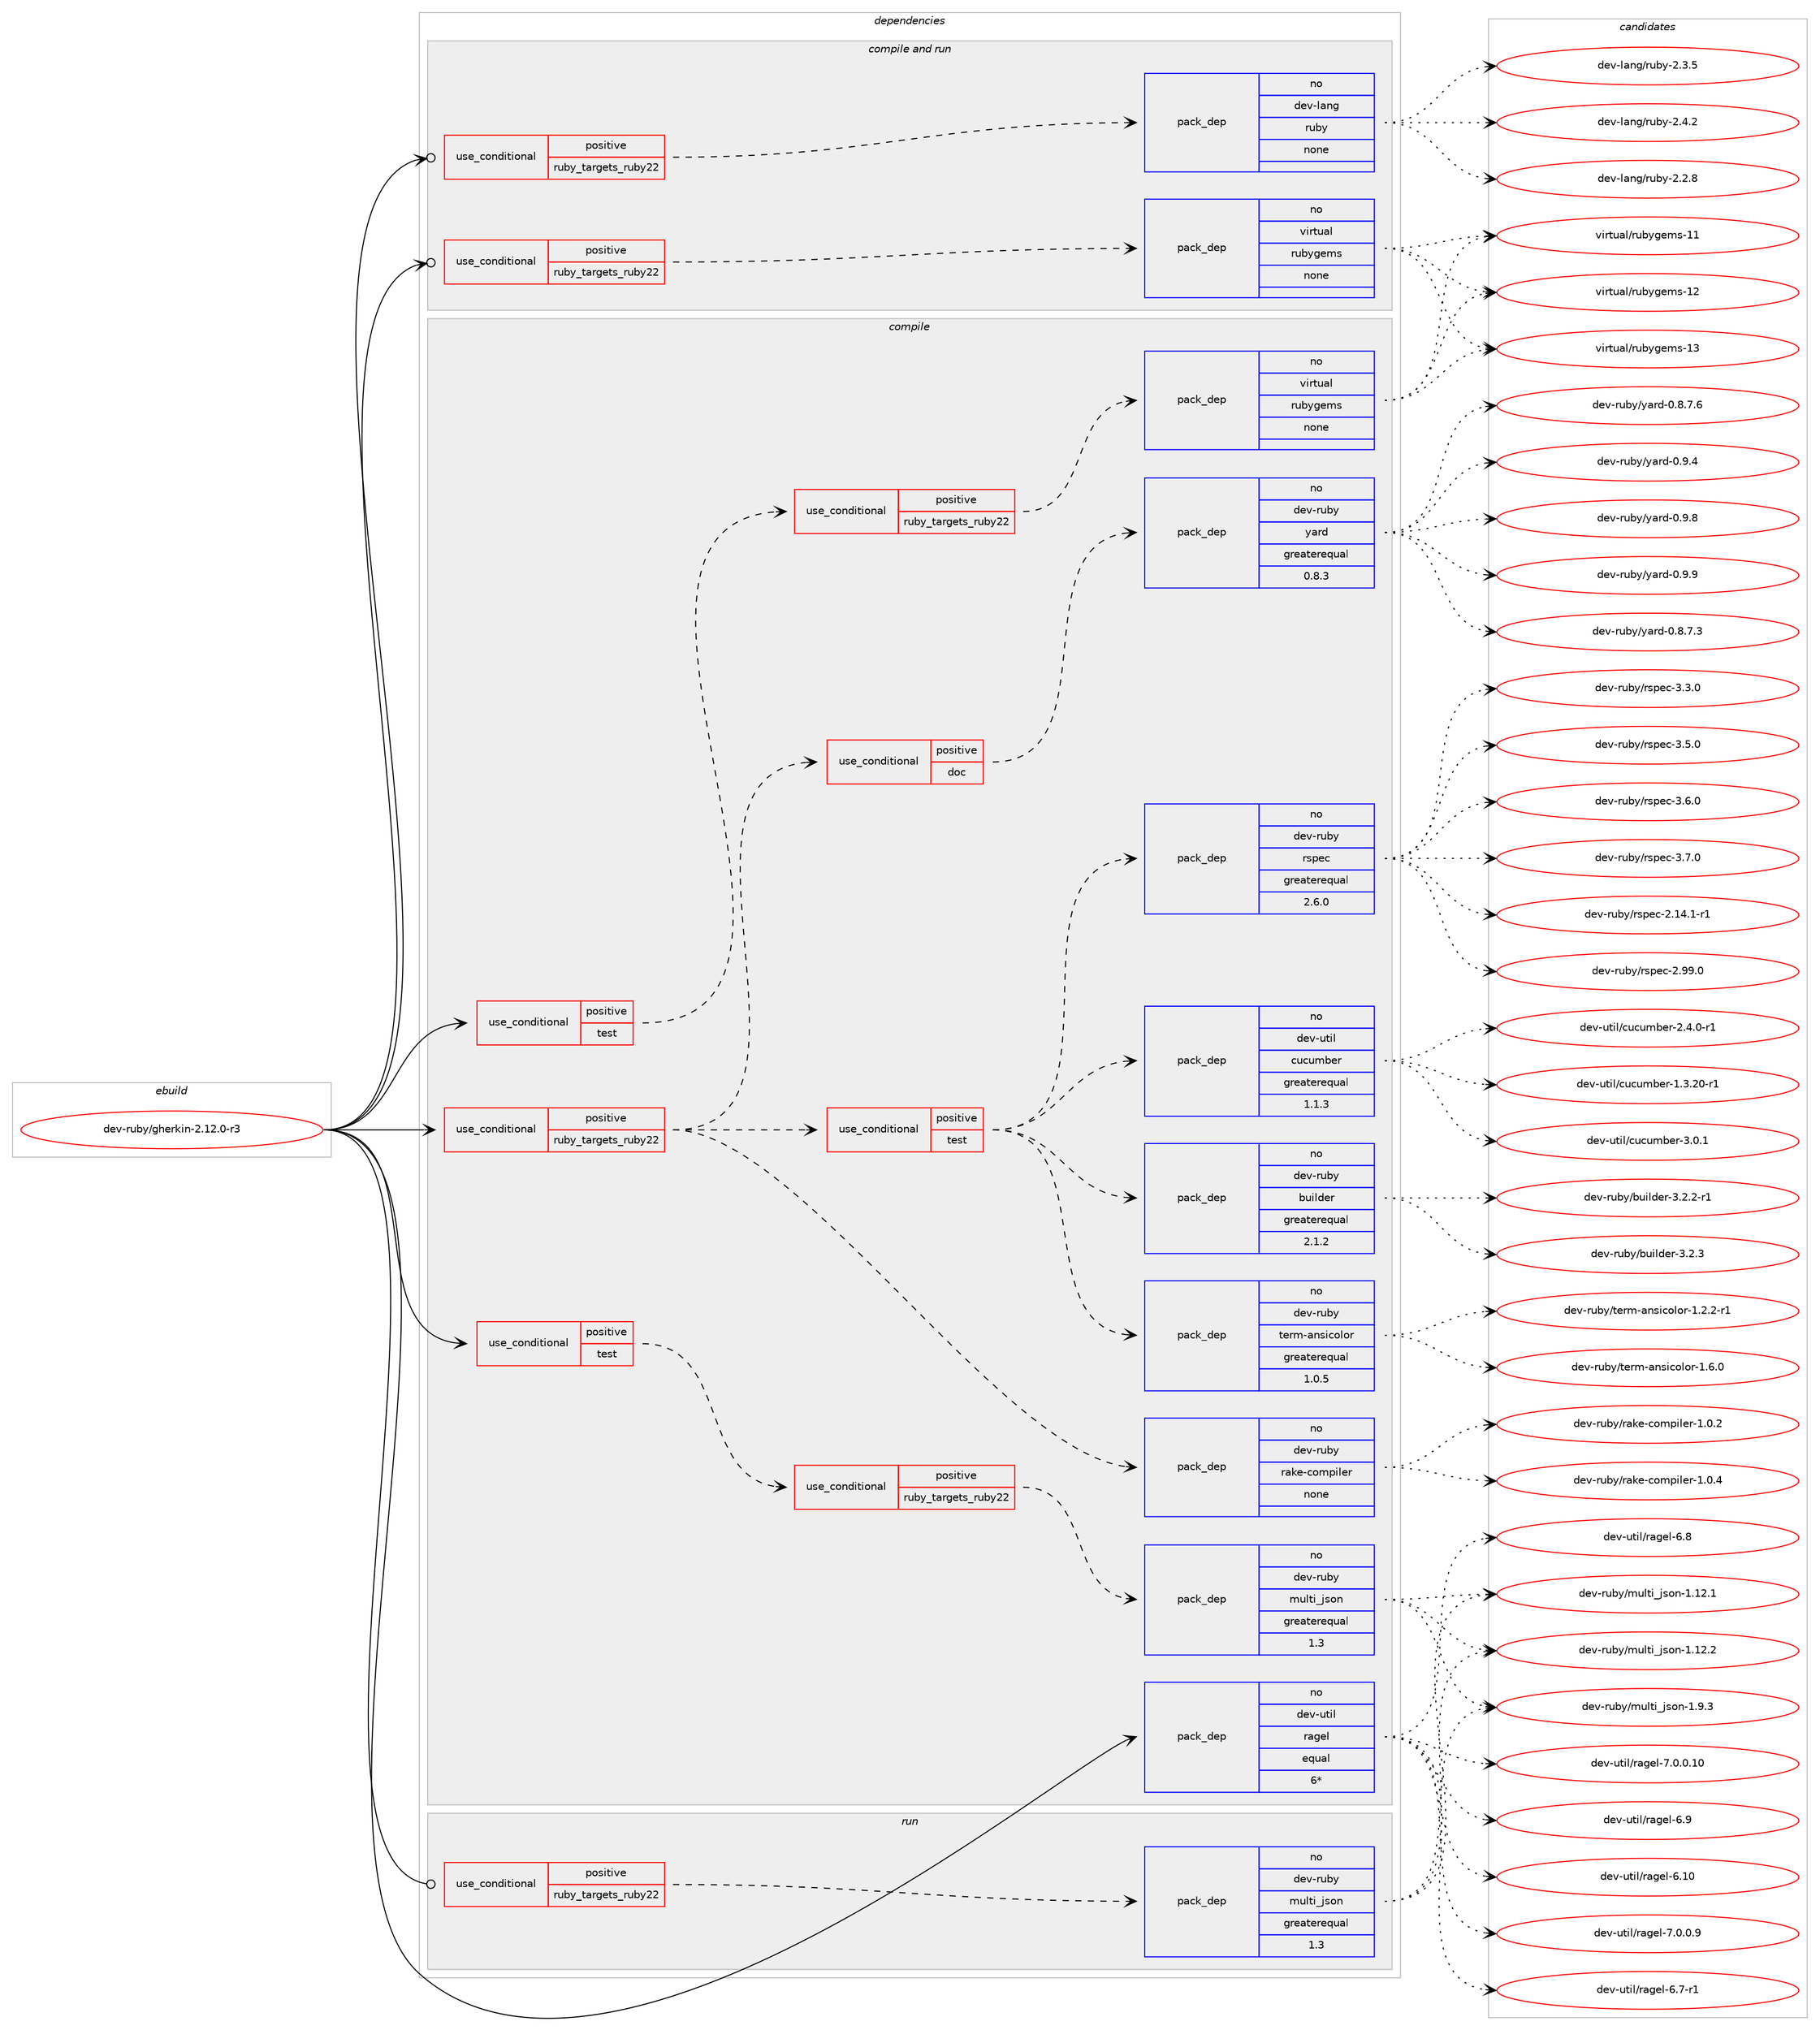 digraph prolog {

# *************
# Graph options
# *************

newrank=true;
concentrate=true;
compound=true;
graph [rankdir=LR,fontname=Helvetica,fontsize=10,ranksep=1.5];#, ranksep=2.5, nodesep=0.2];
edge  [arrowhead=vee];
node  [fontname=Helvetica,fontsize=10];

# **********
# The ebuild
# **********

subgraph cluster_leftcol {
color=gray;
rank=same;
label=<<i>ebuild</i>>;
id [label="dev-ruby/gherkin-2.12.0-r3", color=red, width=4, href="../dev-ruby/gherkin-2.12.0-r3.svg"];
}

# ****************
# The dependencies
# ****************

subgraph cluster_midcol {
color=gray;
label=<<i>dependencies</i>>;
subgraph cluster_compile {
fillcolor="#eeeeee";
style=filled;
label=<<i>compile</i>>;
subgraph cond57730 {
dependency240044 [label=<<TABLE BORDER="0" CELLBORDER="1" CELLSPACING="0" CELLPADDING="4"><TR><TD ROWSPAN="3" CELLPADDING="10">use_conditional</TD></TR><TR><TD>positive</TD></TR><TR><TD>ruby_targets_ruby22</TD></TR></TABLE>>, shape=none, color=red];
subgraph pack178237 {
dependency240045 [label=<<TABLE BORDER="0" CELLBORDER="1" CELLSPACING="0" CELLPADDING="4" WIDTH="220"><TR><TD ROWSPAN="6" CELLPADDING="30">pack_dep</TD></TR><TR><TD WIDTH="110">no</TD></TR><TR><TD>dev-ruby</TD></TR><TR><TD>rake-compiler</TD></TR><TR><TD>none</TD></TR><TR><TD></TD></TR></TABLE>>, shape=none, color=blue];
}
dependency240044:e -> dependency240045:w [weight=20,style="dashed",arrowhead="vee"];
subgraph cond57731 {
dependency240046 [label=<<TABLE BORDER="0" CELLBORDER="1" CELLSPACING="0" CELLPADDING="4"><TR><TD ROWSPAN="3" CELLPADDING="10">use_conditional</TD></TR><TR><TD>positive</TD></TR><TR><TD>test</TD></TR></TABLE>>, shape=none, color=red];
subgraph pack178238 {
dependency240047 [label=<<TABLE BORDER="0" CELLBORDER="1" CELLSPACING="0" CELLPADDING="4" WIDTH="220"><TR><TD ROWSPAN="6" CELLPADDING="30">pack_dep</TD></TR><TR><TD WIDTH="110">no</TD></TR><TR><TD>dev-ruby</TD></TR><TR><TD>builder</TD></TR><TR><TD>greaterequal</TD></TR><TR><TD>2.1.2</TD></TR></TABLE>>, shape=none, color=blue];
}
dependency240046:e -> dependency240047:w [weight=20,style="dashed",arrowhead="vee"];
subgraph pack178239 {
dependency240048 [label=<<TABLE BORDER="0" CELLBORDER="1" CELLSPACING="0" CELLPADDING="4" WIDTH="220"><TR><TD ROWSPAN="6" CELLPADDING="30">pack_dep</TD></TR><TR><TD WIDTH="110">no</TD></TR><TR><TD>dev-util</TD></TR><TR><TD>cucumber</TD></TR><TR><TD>greaterequal</TD></TR><TR><TD>1.1.3</TD></TR></TABLE>>, shape=none, color=blue];
}
dependency240046:e -> dependency240048:w [weight=20,style="dashed",arrowhead="vee"];
subgraph pack178240 {
dependency240049 [label=<<TABLE BORDER="0" CELLBORDER="1" CELLSPACING="0" CELLPADDING="4" WIDTH="220"><TR><TD ROWSPAN="6" CELLPADDING="30">pack_dep</TD></TR><TR><TD WIDTH="110">no</TD></TR><TR><TD>dev-ruby</TD></TR><TR><TD>rspec</TD></TR><TR><TD>greaterequal</TD></TR><TR><TD>2.6.0</TD></TR></TABLE>>, shape=none, color=blue];
}
dependency240046:e -> dependency240049:w [weight=20,style="dashed",arrowhead="vee"];
subgraph pack178241 {
dependency240050 [label=<<TABLE BORDER="0" CELLBORDER="1" CELLSPACING="0" CELLPADDING="4" WIDTH="220"><TR><TD ROWSPAN="6" CELLPADDING="30">pack_dep</TD></TR><TR><TD WIDTH="110">no</TD></TR><TR><TD>dev-ruby</TD></TR><TR><TD>term-ansicolor</TD></TR><TR><TD>greaterequal</TD></TR><TR><TD>1.0.5</TD></TR></TABLE>>, shape=none, color=blue];
}
dependency240046:e -> dependency240050:w [weight=20,style="dashed",arrowhead="vee"];
}
dependency240044:e -> dependency240046:w [weight=20,style="dashed",arrowhead="vee"];
subgraph cond57732 {
dependency240051 [label=<<TABLE BORDER="0" CELLBORDER="1" CELLSPACING="0" CELLPADDING="4"><TR><TD ROWSPAN="3" CELLPADDING="10">use_conditional</TD></TR><TR><TD>positive</TD></TR><TR><TD>doc</TD></TR></TABLE>>, shape=none, color=red];
subgraph pack178242 {
dependency240052 [label=<<TABLE BORDER="0" CELLBORDER="1" CELLSPACING="0" CELLPADDING="4" WIDTH="220"><TR><TD ROWSPAN="6" CELLPADDING="30">pack_dep</TD></TR><TR><TD WIDTH="110">no</TD></TR><TR><TD>dev-ruby</TD></TR><TR><TD>yard</TD></TR><TR><TD>greaterequal</TD></TR><TR><TD>0.8.3</TD></TR></TABLE>>, shape=none, color=blue];
}
dependency240051:e -> dependency240052:w [weight=20,style="dashed",arrowhead="vee"];
}
dependency240044:e -> dependency240051:w [weight=20,style="dashed",arrowhead="vee"];
}
id:e -> dependency240044:w [weight=20,style="solid",arrowhead="vee"];
subgraph cond57733 {
dependency240053 [label=<<TABLE BORDER="0" CELLBORDER="1" CELLSPACING="0" CELLPADDING="4"><TR><TD ROWSPAN="3" CELLPADDING="10">use_conditional</TD></TR><TR><TD>positive</TD></TR><TR><TD>test</TD></TR></TABLE>>, shape=none, color=red];
subgraph cond57734 {
dependency240054 [label=<<TABLE BORDER="0" CELLBORDER="1" CELLSPACING="0" CELLPADDING="4"><TR><TD ROWSPAN="3" CELLPADDING="10">use_conditional</TD></TR><TR><TD>positive</TD></TR><TR><TD>ruby_targets_ruby22</TD></TR></TABLE>>, shape=none, color=red];
subgraph pack178243 {
dependency240055 [label=<<TABLE BORDER="0" CELLBORDER="1" CELLSPACING="0" CELLPADDING="4" WIDTH="220"><TR><TD ROWSPAN="6" CELLPADDING="30">pack_dep</TD></TR><TR><TD WIDTH="110">no</TD></TR><TR><TD>dev-ruby</TD></TR><TR><TD>multi_json</TD></TR><TR><TD>greaterequal</TD></TR><TR><TD>1.3</TD></TR></TABLE>>, shape=none, color=blue];
}
dependency240054:e -> dependency240055:w [weight=20,style="dashed",arrowhead="vee"];
}
dependency240053:e -> dependency240054:w [weight=20,style="dashed",arrowhead="vee"];
}
id:e -> dependency240053:w [weight=20,style="solid",arrowhead="vee"];
subgraph cond57735 {
dependency240056 [label=<<TABLE BORDER="0" CELLBORDER="1" CELLSPACING="0" CELLPADDING="4"><TR><TD ROWSPAN="3" CELLPADDING="10">use_conditional</TD></TR><TR><TD>positive</TD></TR><TR><TD>test</TD></TR></TABLE>>, shape=none, color=red];
subgraph cond57736 {
dependency240057 [label=<<TABLE BORDER="0" CELLBORDER="1" CELLSPACING="0" CELLPADDING="4"><TR><TD ROWSPAN="3" CELLPADDING="10">use_conditional</TD></TR><TR><TD>positive</TD></TR><TR><TD>ruby_targets_ruby22</TD></TR></TABLE>>, shape=none, color=red];
subgraph pack178244 {
dependency240058 [label=<<TABLE BORDER="0" CELLBORDER="1" CELLSPACING="0" CELLPADDING="4" WIDTH="220"><TR><TD ROWSPAN="6" CELLPADDING="30">pack_dep</TD></TR><TR><TD WIDTH="110">no</TD></TR><TR><TD>virtual</TD></TR><TR><TD>rubygems</TD></TR><TR><TD>none</TD></TR><TR><TD></TD></TR></TABLE>>, shape=none, color=blue];
}
dependency240057:e -> dependency240058:w [weight=20,style="dashed",arrowhead="vee"];
}
dependency240056:e -> dependency240057:w [weight=20,style="dashed",arrowhead="vee"];
}
id:e -> dependency240056:w [weight=20,style="solid",arrowhead="vee"];
subgraph pack178245 {
dependency240059 [label=<<TABLE BORDER="0" CELLBORDER="1" CELLSPACING="0" CELLPADDING="4" WIDTH="220"><TR><TD ROWSPAN="6" CELLPADDING="30">pack_dep</TD></TR><TR><TD WIDTH="110">no</TD></TR><TR><TD>dev-util</TD></TR><TR><TD>ragel</TD></TR><TR><TD>equal</TD></TR><TR><TD>6*</TD></TR></TABLE>>, shape=none, color=blue];
}
id:e -> dependency240059:w [weight=20,style="solid",arrowhead="vee"];
}
subgraph cluster_compileandrun {
fillcolor="#eeeeee";
style=filled;
label=<<i>compile and run</i>>;
subgraph cond57737 {
dependency240060 [label=<<TABLE BORDER="0" CELLBORDER="1" CELLSPACING="0" CELLPADDING="4"><TR><TD ROWSPAN="3" CELLPADDING="10">use_conditional</TD></TR><TR><TD>positive</TD></TR><TR><TD>ruby_targets_ruby22</TD></TR></TABLE>>, shape=none, color=red];
subgraph pack178246 {
dependency240061 [label=<<TABLE BORDER="0" CELLBORDER="1" CELLSPACING="0" CELLPADDING="4" WIDTH="220"><TR><TD ROWSPAN="6" CELLPADDING="30">pack_dep</TD></TR><TR><TD WIDTH="110">no</TD></TR><TR><TD>dev-lang</TD></TR><TR><TD>ruby</TD></TR><TR><TD>none</TD></TR><TR><TD></TD></TR></TABLE>>, shape=none, color=blue];
}
dependency240060:e -> dependency240061:w [weight=20,style="dashed",arrowhead="vee"];
}
id:e -> dependency240060:w [weight=20,style="solid",arrowhead="odotvee"];
subgraph cond57738 {
dependency240062 [label=<<TABLE BORDER="0" CELLBORDER="1" CELLSPACING="0" CELLPADDING="4"><TR><TD ROWSPAN="3" CELLPADDING="10">use_conditional</TD></TR><TR><TD>positive</TD></TR><TR><TD>ruby_targets_ruby22</TD></TR></TABLE>>, shape=none, color=red];
subgraph pack178247 {
dependency240063 [label=<<TABLE BORDER="0" CELLBORDER="1" CELLSPACING="0" CELLPADDING="4" WIDTH="220"><TR><TD ROWSPAN="6" CELLPADDING="30">pack_dep</TD></TR><TR><TD WIDTH="110">no</TD></TR><TR><TD>virtual</TD></TR><TR><TD>rubygems</TD></TR><TR><TD>none</TD></TR><TR><TD></TD></TR></TABLE>>, shape=none, color=blue];
}
dependency240062:e -> dependency240063:w [weight=20,style="dashed",arrowhead="vee"];
}
id:e -> dependency240062:w [weight=20,style="solid",arrowhead="odotvee"];
}
subgraph cluster_run {
fillcolor="#eeeeee";
style=filled;
label=<<i>run</i>>;
subgraph cond57739 {
dependency240064 [label=<<TABLE BORDER="0" CELLBORDER="1" CELLSPACING="0" CELLPADDING="4"><TR><TD ROWSPAN="3" CELLPADDING="10">use_conditional</TD></TR><TR><TD>positive</TD></TR><TR><TD>ruby_targets_ruby22</TD></TR></TABLE>>, shape=none, color=red];
subgraph pack178248 {
dependency240065 [label=<<TABLE BORDER="0" CELLBORDER="1" CELLSPACING="0" CELLPADDING="4" WIDTH="220"><TR><TD ROWSPAN="6" CELLPADDING="30">pack_dep</TD></TR><TR><TD WIDTH="110">no</TD></TR><TR><TD>dev-ruby</TD></TR><TR><TD>multi_json</TD></TR><TR><TD>greaterequal</TD></TR><TR><TD>1.3</TD></TR></TABLE>>, shape=none, color=blue];
}
dependency240064:e -> dependency240065:w [weight=20,style="dashed",arrowhead="vee"];
}
id:e -> dependency240064:w [weight=20,style="solid",arrowhead="odot"];
}
}

# **************
# The candidates
# **************

subgraph cluster_choices {
rank=same;
color=gray;
label=<<i>candidates</i>>;

subgraph choice178237 {
color=black;
nodesep=1;
choice100101118451141179812147114971071014599111109112105108101114454946484650 [label="dev-ruby/rake-compiler-1.0.2", color=red, width=4,href="../dev-ruby/rake-compiler-1.0.2.svg"];
choice100101118451141179812147114971071014599111109112105108101114454946484652 [label="dev-ruby/rake-compiler-1.0.4", color=red, width=4,href="../dev-ruby/rake-compiler-1.0.4.svg"];
dependency240045:e -> choice100101118451141179812147114971071014599111109112105108101114454946484650:w [style=dotted,weight="100"];
dependency240045:e -> choice100101118451141179812147114971071014599111109112105108101114454946484652:w [style=dotted,weight="100"];
}
subgraph choice178238 {
color=black;
nodesep=1;
choice100101118451141179812147981171051081001011144551465046504511449 [label="dev-ruby/builder-3.2.2-r1", color=red, width=4,href="../dev-ruby/builder-3.2.2-r1.svg"];
choice10010111845114117981214798117105108100101114455146504651 [label="dev-ruby/builder-3.2.3", color=red, width=4,href="../dev-ruby/builder-3.2.3.svg"];
dependency240047:e -> choice100101118451141179812147981171051081001011144551465046504511449:w [style=dotted,weight="100"];
dependency240047:e -> choice10010111845114117981214798117105108100101114455146504651:w [style=dotted,weight="100"];
}
subgraph choice178239 {
color=black;
nodesep=1;
choice1001011184511711610510847991179911710998101114454946514650484511449 [label="dev-util/cucumber-1.3.20-r1", color=red, width=4,href="../dev-util/cucumber-1.3.20-r1.svg"];
choice10010111845117116105108479911799117109981011144550465246484511449 [label="dev-util/cucumber-2.4.0-r1", color=red, width=4,href="../dev-util/cucumber-2.4.0-r1.svg"];
choice1001011184511711610510847991179911710998101114455146484649 [label="dev-util/cucumber-3.0.1", color=red, width=4,href="../dev-util/cucumber-3.0.1.svg"];
dependency240048:e -> choice1001011184511711610510847991179911710998101114454946514650484511449:w [style=dotted,weight="100"];
dependency240048:e -> choice10010111845117116105108479911799117109981011144550465246484511449:w [style=dotted,weight="100"];
dependency240048:e -> choice1001011184511711610510847991179911710998101114455146484649:w [style=dotted,weight="100"];
}
subgraph choice178240 {
color=black;
nodesep=1;
choice10010111845114117981214711411511210199455046495246494511449 [label="dev-ruby/rspec-2.14.1-r1", color=red, width=4,href="../dev-ruby/rspec-2.14.1-r1.svg"];
choice1001011184511411798121471141151121019945504657574648 [label="dev-ruby/rspec-2.99.0", color=red, width=4,href="../dev-ruby/rspec-2.99.0.svg"];
choice10010111845114117981214711411511210199455146514648 [label="dev-ruby/rspec-3.3.0", color=red, width=4,href="../dev-ruby/rspec-3.3.0.svg"];
choice10010111845114117981214711411511210199455146534648 [label="dev-ruby/rspec-3.5.0", color=red, width=4,href="../dev-ruby/rspec-3.5.0.svg"];
choice10010111845114117981214711411511210199455146544648 [label="dev-ruby/rspec-3.6.0", color=red, width=4,href="../dev-ruby/rspec-3.6.0.svg"];
choice10010111845114117981214711411511210199455146554648 [label="dev-ruby/rspec-3.7.0", color=red, width=4,href="../dev-ruby/rspec-3.7.0.svg"];
dependency240049:e -> choice10010111845114117981214711411511210199455046495246494511449:w [style=dotted,weight="100"];
dependency240049:e -> choice1001011184511411798121471141151121019945504657574648:w [style=dotted,weight="100"];
dependency240049:e -> choice10010111845114117981214711411511210199455146514648:w [style=dotted,weight="100"];
dependency240049:e -> choice10010111845114117981214711411511210199455146534648:w [style=dotted,weight="100"];
dependency240049:e -> choice10010111845114117981214711411511210199455146544648:w [style=dotted,weight="100"];
dependency240049:e -> choice10010111845114117981214711411511210199455146554648:w [style=dotted,weight="100"];
}
subgraph choice178241 {
color=black;
nodesep=1;
choice1001011184511411798121471161011141094597110115105991111081111144549465046504511449 [label="dev-ruby/term-ansicolor-1.2.2-r1", color=red, width=4,href="../dev-ruby/term-ansicolor-1.2.2-r1.svg"];
choice100101118451141179812147116101114109459711011510599111108111114454946544648 [label="dev-ruby/term-ansicolor-1.6.0", color=red, width=4,href="../dev-ruby/term-ansicolor-1.6.0.svg"];
dependency240050:e -> choice1001011184511411798121471161011141094597110115105991111081111144549465046504511449:w [style=dotted,weight="100"];
dependency240050:e -> choice100101118451141179812147116101114109459711011510599111108111114454946544648:w [style=dotted,weight="100"];
}
subgraph choice178242 {
color=black;
nodesep=1;
choice100101118451141179812147121971141004548465646554651 [label="dev-ruby/yard-0.8.7.3", color=red, width=4,href="../dev-ruby/yard-0.8.7.3.svg"];
choice100101118451141179812147121971141004548465646554654 [label="dev-ruby/yard-0.8.7.6", color=red, width=4,href="../dev-ruby/yard-0.8.7.6.svg"];
choice10010111845114117981214712197114100454846574652 [label="dev-ruby/yard-0.9.4", color=red, width=4,href="../dev-ruby/yard-0.9.4.svg"];
choice10010111845114117981214712197114100454846574656 [label="dev-ruby/yard-0.9.8", color=red, width=4,href="../dev-ruby/yard-0.9.8.svg"];
choice10010111845114117981214712197114100454846574657 [label="dev-ruby/yard-0.9.9", color=red, width=4,href="../dev-ruby/yard-0.9.9.svg"];
dependency240052:e -> choice100101118451141179812147121971141004548465646554651:w [style=dotted,weight="100"];
dependency240052:e -> choice100101118451141179812147121971141004548465646554654:w [style=dotted,weight="100"];
dependency240052:e -> choice10010111845114117981214712197114100454846574652:w [style=dotted,weight="100"];
dependency240052:e -> choice10010111845114117981214712197114100454846574656:w [style=dotted,weight="100"];
dependency240052:e -> choice10010111845114117981214712197114100454846574657:w [style=dotted,weight="100"];
}
subgraph choice178243 {
color=black;
nodesep=1;
choice1001011184511411798121471091171081161059510611511111045494649504649 [label="dev-ruby/multi_json-1.12.1", color=red, width=4,href="../dev-ruby/multi_json-1.12.1.svg"];
choice1001011184511411798121471091171081161059510611511111045494649504650 [label="dev-ruby/multi_json-1.12.2", color=red, width=4,href="../dev-ruby/multi_json-1.12.2.svg"];
choice10010111845114117981214710911710811610595106115111110454946574651 [label="dev-ruby/multi_json-1.9.3", color=red, width=4,href="../dev-ruby/multi_json-1.9.3.svg"];
dependency240055:e -> choice1001011184511411798121471091171081161059510611511111045494649504649:w [style=dotted,weight="100"];
dependency240055:e -> choice1001011184511411798121471091171081161059510611511111045494649504650:w [style=dotted,weight="100"];
dependency240055:e -> choice10010111845114117981214710911710811610595106115111110454946574651:w [style=dotted,weight="100"];
}
subgraph choice178244 {
color=black;
nodesep=1;
choice118105114116117971084711411798121103101109115454949 [label="virtual/rubygems-11", color=red, width=4,href="../virtual/rubygems-11.svg"];
choice118105114116117971084711411798121103101109115454950 [label="virtual/rubygems-12", color=red, width=4,href="../virtual/rubygems-12.svg"];
choice118105114116117971084711411798121103101109115454951 [label="virtual/rubygems-13", color=red, width=4,href="../virtual/rubygems-13.svg"];
dependency240058:e -> choice118105114116117971084711411798121103101109115454949:w [style=dotted,weight="100"];
dependency240058:e -> choice118105114116117971084711411798121103101109115454950:w [style=dotted,weight="100"];
dependency240058:e -> choice118105114116117971084711411798121103101109115454951:w [style=dotted,weight="100"];
}
subgraph choice178245 {
color=black;
nodesep=1;
choice1001011184511711610510847114971031011084554464948 [label="dev-util/ragel-6.10", color=red, width=4,href="../dev-util/ragel-6.10.svg"];
choice100101118451171161051084711497103101108455446554511449 [label="dev-util/ragel-6.7-r1", color=red, width=4,href="../dev-util/ragel-6.7-r1.svg"];
choice10010111845117116105108471149710310110845544656 [label="dev-util/ragel-6.8", color=red, width=4,href="../dev-util/ragel-6.8.svg"];
choice10010111845117116105108471149710310110845544657 [label="dev-util/ragel-6.9", color=red, width=4,href="../dev-util/ragel-6.9.svg"];
choice100101118451171161051084711497103101108455546484648464948 [label="dev-util/ragel-7.0.0.10", color=red, width=4,href="../dev-util/ragel-7.0.0.10.svg"];
choice1001011184511711610510847114971031011084555464846484657 [label="dev-util/ragel-7.0.0.9", color=red, width=4,href="../dev-util/ragel-7.0.0.9.svg"];
dependency240059:e -> choice1001011184511711610510847114971031011084554464948:w [style=dotted,weight="100"];
dependency240059:e -> choice100101118451171161051084711497103101108455446554511449:w [style=dotted,weight="100"];
dependency240059:e -> choice10010111845117116105108471149710310110845544656:w [style=dotted,weight="100"];
dependency240059:e -> choice10010111845117116105108471149710310110845544657:w [style=dotted,weight="100"];
dependency240059:e -> choice100101118451171161051084711497103101108455546484648464948:w [style=dotted,weight="100"];
dependency240059:e -> choice1001011184511711610510847114971031011084555464846484657:w [style=dotted,weight="100"];
}
subgraph choice178246 {
color=black;
nodesep=1;
choice10010111845108971101034711411798121455046504656 [label="dev-lang/ruby-2.2.8", color=red, width=4,href="../dev-lang/ruby-2.2.8.svg"];
choice10010111845108971101034711411798121455046514653 [label="dev-lang/ruby-2.3.5", color=red, width=4,href="../dev-lang/ruby-2.3.5.svg"];
choice10010111845108971101034711411798121455046524650 [label="dev-lang/ruby-2.4.2", color=red, width=4,href="../dev-lang/ruby-2.4.2.svg"];
dependency240061:e -> choice10010111845108971101034711411798121455046504656:w [style=dotted,weight="100"];
dependency240061:e -> choice10010111845108971101034711411798121455046514653:w [style=dotted,weight="100"];
dependency240061:e -> choice10010111845108971101034711411798121455046524650:w [style=dotted,weight="100"];
}
subgraph choice178247 {
color=black;
nodesep=1;
choice118105114116117971084711411798121103101109115454949 [label="virtual/rubygems-11", color=red, width=4,href="../virtual/rubygems-11.svg"];
choice118105114116117971084711411798121103101109115454950 [label="virtual/rubygems-12", color=red, width=4,href="../virtual/rubygems-12.svg"];
choice118105114116117971084711411798121103101109115454951 [label="virtual/rubygems-13", color=red, width=4,href="../virtual/rubygems-13.svg"];
dependency240063:e -> choice118105114116117971084711411798121103101109115454949:w [style=dotted,weight="100"];
dependency240063:e -> choice118105114116117971084711411798121103101109115454950:w [style=dotted,weight="100"];
dependency240063:e -> choice118105114116117971084711411798121103101109115454951:w [style=dotted,weight="100"];
}
subgraph choice178248 {
color=black;
nodesep=1;
choice1001011184511411798121471091171081161059510611511111045494649504649 [label="dev-ruby/multi_json-1.12.1", color=red, width=4,href="../dev-ruby/multi_json-1.12.1.svg"];
choice1001011184511411798121471091171081161059510611511111045494649504650 [label="dev-ruby/multi_json-1.12.2", color=red, width=4,href="../dev-ruby/multi_json-1.12.2.svg"];
choice10010111845114117981214710911710811610595106115111110454946574651 [label="dev-ruby/multi_json-1.9.3", color=red, width=4,href="../dev-ruby/multi_json-1.9.3.svg"];
dependency240065:e -> choice1001011184511411798121471091171081161059510611511111045494649504649:w [style=dotted,weight="100"];
dependency240065:e -> choice1001011184511411798121471091171081161059510611511111045494649504650:w [style=dotted,weight="100"];
dependency240065:e -> choice10010111845114117981214710911710811610595106115111110454946574651:w [style=dotted,weight="100"];
}
}

}
